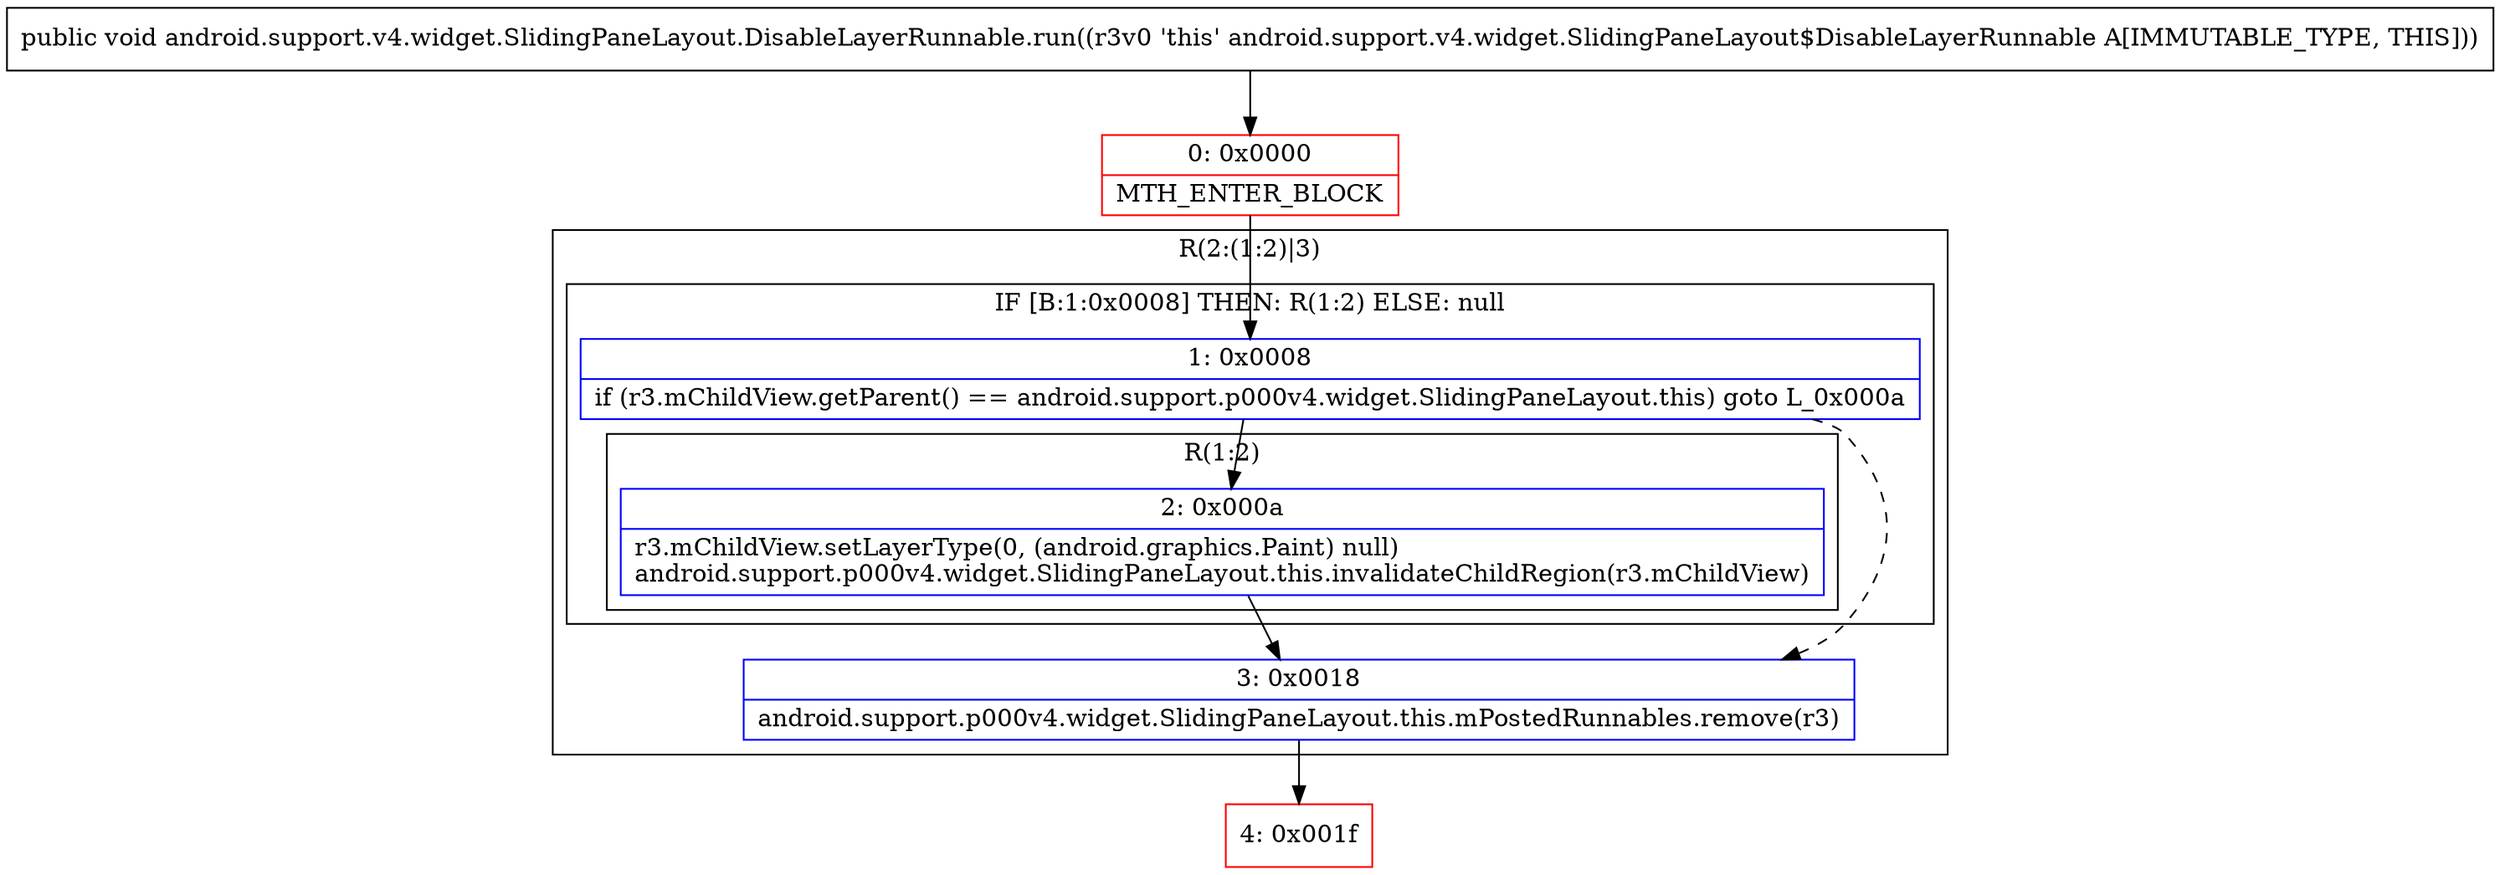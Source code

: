 digraph "CFG forandroid.support.v4.widget.SlidingPaneLayout.DisableLayerRunnable.run()V" {
subgraph cluster_Region_54760583 {
label = "R(2:(1:2)|3)";
node [shape=record,color=blue];
subgraph cluster_IfRegion_1401562855 {
label = "IF [B:1:0x0008] THEN: R(1:2) ELSE: null";
node [shape=record,color=blue];
Node_1 [shape=record,label="{1\:\ 0x0008|if (r3.mChildView.getParent() == android.support.p000v4.widget.SlidingPaneLayout.this) goto L_0x000a\l}"];
subgraph cluster_Region_1677050252 {
label = "R(1:2)";
node [shape=record,color=blue];
Node_2 [shape=record,label="{2\:\ 0x000a|r3.mChildView.setLayerType(0, (android.graphics.Paint) null)\landroid.support.p000v4.widget.SlidingPaneLayout.this.invalidateChildRegion(r3.mChildView)\l}"];
}
}
Node_3 [shape=record,label="{3\:\ 0x0018|android.support.p000v4.widget.SlidingPaneLayout.this.mPostedRunnables.remove(r3)\l}"];
}
Node_0 [shape=record,color=red,label="{0\:\ 0x0000|MTH_ENTER_BLOCK\l}"];
Node_4 [shape=record,color=red,label="{4\:\ 0x001f}"];
MethodNode[shape=record,label="{public void android.support.v4.widget.SlidingPaneLayout.DisableLayerRunnable.run((r3v0 'this' android.support.v4.widget.SlidingPaneLayout$DisableLayerRunnable A[IMMUTABLE_TYPE, THIS])) }"];
MethodNode -> Node_0;
Node_1 -> Node_2;
Node_1 -> Node_3[style=dashed];
Node_2 -> Node_3;
Node_3 -> Node_4;
Node_0 -> Node_1;
}

